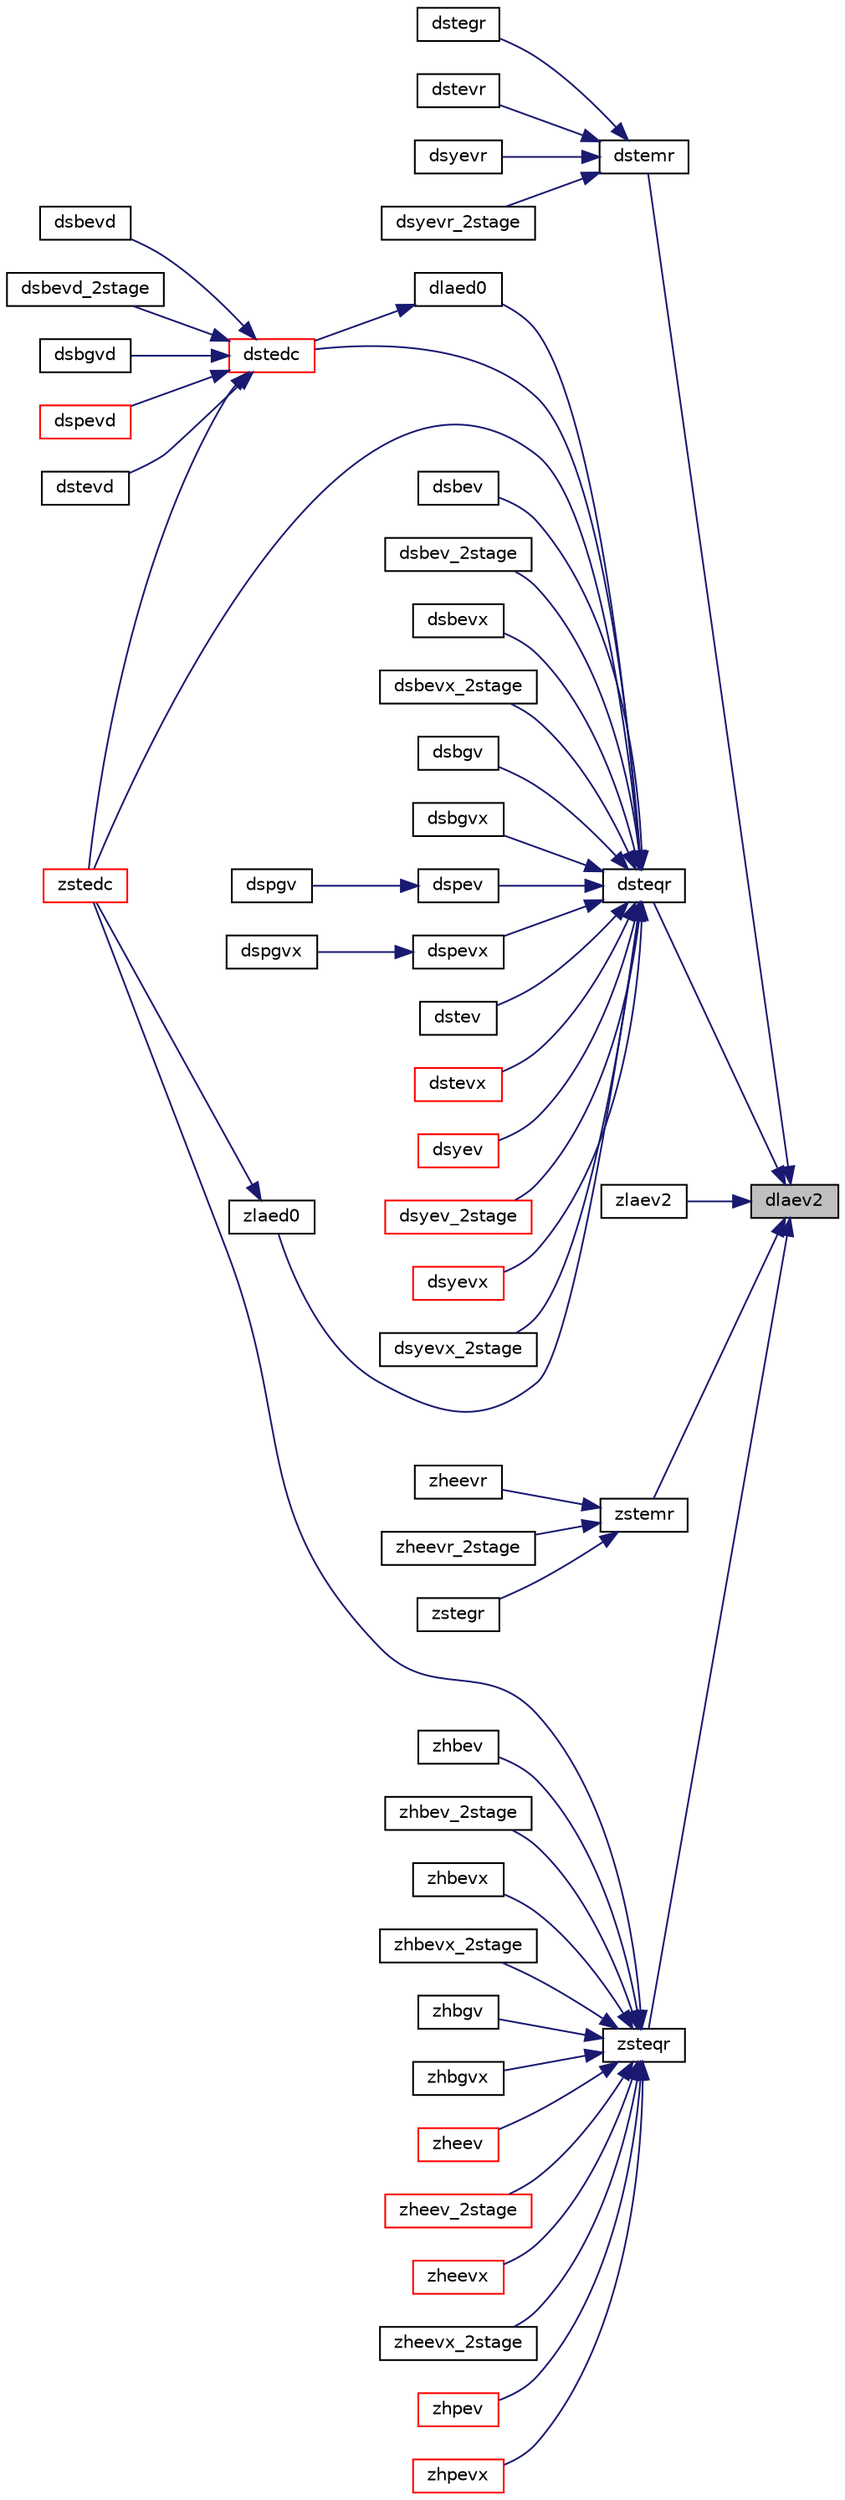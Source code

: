 digraph "dlaev2"
{
 // LATEX_PDF_SIZE
  edge [fontname="Helvetica",fontsize="10",labelfontname="Helvetica",labelfontsize="10"];
  node [fontname="Helvetica",fontsize="10",shape=record];
  rankdir="RL";
  Node1 [label="dlaev2",height=0.2,width=0.4,color="black", fillcolor="grey75", style="filled", fontcolor="black",tooltip="DLAEV2 computes the eigenvalues and eigenvectors of a 2-by-2 symmetric/Hermitian matrix."];
  Node1 -> Node2 [dir="back",color="midnightblue",fontsize="10",style="solid",fontname="Helvetica"];
  Node2 [label="dstemr",height=0.2,width=0.4,color="black", fillcolor="white", style="filled",URL="$dstemr_8f.html#a14daa3ac4e7b5d3712244f54ce40cc92",tooltip="DSTEMR"];
  Node2 -> Node3 [dir="back",color="midnightblue",fontsize="10",style="solid",fontname="Helvetica"];
  Node3 [label="dstegr",height=0.2,width=0.4,color="black", fillcolor="white", style="filled",URL="$dstegr_8f.html#ac5fa1f1c4eeb2f78df2ea644641392f6",tooltip="DSTEGR"];
  Node2 -> Node4 [dir="back",color="midnightblue",fontsize="10",style="solid",fontname="Helvetica"];
  Node4 [label="dstevr",height=0.2,width=0.4,color="black", fillcolor="white", style="filled",URL="$dstevr_8f.html#a323734560b8bd052fbc474dc2f0b5605",tooltip="DSTEVR computes the eigenvalues and, optionally, the left and/or right eigenvectors for OTHER matrice..."];
  Node2 -> Node5 [dir="back",color="midnightblue",fontsize="10",style="solid",fontname="Helvetica"];
  Node5 [label="dsyevr",height=0.2,width=0.4,color="black", fillcolor="white", style="filled",URL="$dsyevr_8f.html#aeed8a131adf56eaa2a9e5b1e0cce5718",tooltip="DSYEVR computes the eigenvalues and, optionally, the left and/or right eigenvectors for SY matrices"];
  Node2 -> Node6 [dir="back",color="midnightblue",fontsize="10",style="solid",fontname="Helvetica"];
  Node6 [label="dsyevr_2stage",height=0.2,width=0.4,color="black", fillcolor="white", style="filled",URL="$dsyevr__2stage_8f.html#ad00fd7c0f376019d33e5a194e6b92262",tooltip="DSYEVR_2STAGE computes the eigenvalues and, optionally, the left and/or right eigenvectors for SY mat..."];
  Node1 -> Node7 [dir="back",color="midnightblue",fontsize="10",style="solid",fontname="Helvetica"];
  Node7 [label="dsteqr",height=0.2,width=0.4,color="black", fillcolor="white", style="filled",URL="$dsteqr_8f.html#a47fe470e7a882c58d4cc49e2c6cb7c70",tooltip="DSTEQR"];
  Node7 -> Node8 [dir="back",color="midnightblue",fontsize="10",style="solid",fontname="Helvetica"];
  Node8 [label="dlaed0",height=0.2,width=0.4,color="black", fillcolor="white", style="filled",URL="$dlaed0_8f.html#aaf02cbdb9b6c3828bc027948666dfe95",tooltip="DLAED0 used by DSTEDC. Computes all eigenvalues and corresponding eigenvectors of an unreduced symmet..."];
  Node8 -> Node9 [dir="back",color="midnightblue",fontsize="10",style="solid",fontname="Helvetica"];
  Node9 [label="dstedc",height=0.2,width=0.4,color="red", fillcolor="white", style="filled",URL="$dstedc_8f.html#a998a22b03751a7e784b45a405251443c",tooltip="DSTEDC"];
  Node9 -> Node10 [dir="back",color="midnightblue",fontsize="10",style="solid",fontname="Helvetica"];
  Node10 [label="dsbevd",height=0.2,width=0.4,color="black", fillcolor="white", style="filled",URL="$dsbevd_8f.html#af8e2a8f5ea7f515fa0b5bd5ae8427322",tooltip="DSBEVD computes the eigenvalues and, optionally, the left and/or right eigenvectors for OTHER matrice..."];
  Node9 -> Node11 [dir="back",color="midnightblue",fontsize="10",style="solid",fontname="Helvetica"];
  Node11 [label="dsbevd_2stage",height=0.2,width=0.4,color="black", fillcolor="white", style="filled",URL="$dsbevd__2stage_8f.html#a972f824f8b9216991726b9d992db7cf5",tooltip="DSBEVD_2STAGE computes the eigenvalues and, optionally, the left and/or right eigenvectors for OTHER ..."];
  Node9 -> Node12 [dir="back",color="midnightblue",fontsize="10",style="solid",fontname="Helvetica"];
  Node12 [label="dsbgvd",height=0.2,width=0.4,color="black", fillcolor="white", style="filled",URL="$dsbgvd_8f.html#a5399550432eeee3ce0e4429f53bf4286",tooltip="DSBGVD"];
  Node9 -> Node13 [dir="back",color="midnightblue",fontsize="10",style="solid",fontname="Helvetica"];
  Node13 [label="dspevd",height=0.2,width=0.4,color="red", fillcolor="white", style="filled",URL="$dspevd_8f.html#a7dd8a9cc7cc531b8665db125165d5e8c",tooltip="DSPEVD computes the eigenvalues and, optionally, the left and/or right eigenvectors for OTHER matrice..."];
  Node9 -> Node15 [dir="back",color="midnightblue",fontsize="10",style="solid",fontname="Helvetica"];
  Node15 [label="dstevd",height=0.2,width=0.4,color="black", fillcolor="white", style="filled",URL="$dstevd_8f.html#a162dd4b59d335a08a8c9dfb8d984f0cc",tooltip="DSTEVD computes the eigenvalues and, optionally, the left and/or right eigenvectors for OTHER matrice..."];
  Node9 -> Node19 [dir="back",color="midnightblue",fontsize="10",style="solid",fontname="Helvetica"];
  Node19 [label="zstedc",height=0.2,width=0.4,color="red", fillcolor="white", style="filled",URL="$zstedc_8f.html#ad2afe42caaae114c617858e87082caf8",tooltip="ZSTEDC"];
  Node7 -> Node28 [dir="back",color="midnightblue",fontsize="10",style="solid",fontname="Helvetica"];
  Node28 [label="dsbev",height=0.2,width=0.4,color="black", fillcolor="white", style="filled",URL="$dsbev_8f.html#ad6db4d2faf998bf423820341e477e98f",tooltip="DSBEV computes the eigenvalues and, optionally, the left and/or right eigenvectors for OTHER matrices"];
  Node7 -> Node29 [dir="back",color="midnightblue",fontsize="10",style="solid",fontname="Helvetica"];
  Node29 [label="dsbev_2stage",height=0.2,width=0.4,color="black", fillcolor="white", style="filled",URL="$dsbev__2stage_8f.html#aa57d98303960d30584b35662a539bffb",tooltip="DSBEV_2STAGE computes the eigenvalues and, optionally, the left and/or right eigenvectors for OTHER m..."];
  Node7 -> Node30 [dir="back",color="midnightblue",fontsize="10",style="solid",fontname="Helvetica"];
  Node30 [label="dsbevx",height=0.2,width=0.4,color="black", fillcolor="white", style="filled",URL="$dsbevx_8f.html#a4b0b81bd79a12be53d13a172c8950995",tooltip="DSBEVX computes the eigenvalues and, optionally, the left and/or right eigenvectors for OTHER matrice..."];
  Node7 -> Node31 [dir="back",color="midnightblue",fontsize="10",style="solid",fontname="Helvetica"];
  Node31 [label="dsbevx_2stage",height=0.2,width=0.4,color="black", fillcolor="white", style="filled",URL="$dsbevx__2stage_8f.html#acb3c31bbcb04111d818e44f5596d7280",tooltip="DSBEVX_2STAGE computes the eigenvalues and, optionally, the left and/or right eigenvectors for OTHER ..."];
  Node7 -> Node32 [dir="back",color="midnightblue",fontsize="10",style="solid",fontname="Helvetica"];
  Node32 [label="dsbgv",height=0.2,width=0.4,color="black", fillcolor="white", style="filled",URL="$dsbgv_8f.html#a33924228a8f3dbde0a4f7e4e58e45267",tooltip="DSBGV"];
  Node7 -> Node33 [dir="back",color="midnightblue",fontsize="10",style="solid",fontname="Helvetica"];
  Node33 [label="dsbgvx",height=0.2,width=0.4,color="black", fillcolor="white", style="filled",URL="$dsbgvx_8f.html#ac1ea24e07f3e2522ef6e8e9768eea5c5",tooltip="DSBGVX"];
  Node7 -> Node34 [dir="back",color="midnightblue",fontsize="10",style="solid",fontname="Helvetica"];
  Node34 [label="dspev",height=0.2,width=0.4,color="black", fillcolor="white", style="filled",URL="$dspev_8f.html#aa31d35b52c937fdbacaa2e034d8bb52b",tooltip="DSPEV computes the eigenvalues and, optionally, the left and/or right eigenvectors for OTHER matrices"];
  Node34 -> Node35 [dir="back",color="midnightblue",fontsize="10",style="solid",fontname="Helvetica"];
  Node35 [label="dspgv",height=0.2,width=0.4,color="black", fillcolor="white", style="filled",URL="$dspgv_8f.html#a4e4203d1260f4deffe7679ac49af4f10",tooltip="DSPGV"];
  Node7 -> Node36 [dir="back",color="midnightblue",fontsize="10",style="solid",fontname="Helvetica"];
  Node36 [label="dspevx",height=0.2,width=0.4,color="black", fillcolor="white", style="filled",URL="$dspevx_8f.html#a07ee2c397b1b0f73e296f20f8d36990a",tooltip="DSPEVX computes the eigenvalues and, optionally, the left and/or right eigenvectors for OTHER matrice..."];
  Node36 -> Node37 [dir="back",color="midnightblue",fontsize="10",style="solid",fontname="Helvetica"];
  Node37 [label="dspgvx",height=0.2,width=0.4,color="black", fillcolor="white", style="filled",URL="$dspgvx_8f.html#a059beb16ce5345c3a2dfbf9692650401",tooltip="DSPGVX"];
  Node7 -> Node9 [dir="back",color="midnightblue",fontsize="10",style="solid",fontname="Helvetica"];
  Node7 -> Node38 [dir="back",color="midnightblue",fontsize="10",style="solid",fontname="Helvetica"];
  Node38 [label="dstev",height=0.2,width=0.4,color="black", fillcolor="white", style="filled",URL="$dstev_8f.html#aaa6df51cfd92c4ab08d41a54bf05c3ab",tooltip="DSTEV computes the eigenvalues and, optionally, the left and/or right eigenvectors for OTHER matrices"];
  Node7 -> Node39 [dir="back",color="midnightblue",fontsize="10",style="solid",fontname="Helvetica"];
  Node39 [label="dstevx",height=0.2,width=0.4,color="red", fillcolor="white", style="filled",URL="$dstevx_8f.html#a874417315bccf2de7547e30338da4101",tooltip="DSTEVX computes the eigenvalues and, optionally, the left and/or right eigenvectors for OTHER matrice..."];
  Node7 -> Node43 [dir="back",color="midnightblue",fontsize="10",style="solid",fontname="Helvetica"];
  Node43 [label="dsyev",height=0.2,width=0.4,color="red", fillcolor="white", style="filled",URL="$dsyev_8f.html#a442c43fca5493590f8f26cf42fed4044",tooltip="DSYEV computes the eigenvalues and, optionally, the left and/or right eigenvectors for SY matrices"];
  Node7 -> Node45 [dir="back",color="midnightblue",fontsize="10",style="solid",fontname="Helvetica"];
  Node45 [label="dsyev_2stage",height=0.2,width=0.4,color="red", fillcolor="white", style="filled",URL="$dsyev__2stage_8f.html#ae624a176ee6bb6e67613f22114f63106",tooltip="DSYEV_2STAGE computes the eigenvalues and, optionally, the left and/or right eigenvectors for SY matr..."];
  Node7 -> Node47 [dir="back",color="midnightblue",fontsize="10",style="solid",fontname="Helvetica"];
  Node47 [label="dsyevx",height=0.2,width=0.4,color="red", fillcolor="white", style="filled",URL="$dsyevx_8f.html#a68612cdf4ed1051c08f0b0735b8dfdea",tooltip="DSYEVX computes the eigenvalues and, optionally, the left and/or right eigenvectors for SY matrices"];
  Node7 -> Node49 [dir="back",color="midnightblue",fontsize="10",style="solid",fontname="Helvetica"];
  Node49 [label="dsyevx_2stage",height=0.2,width=0.4,color="black", fillcolor="white", style="filled",URL="$dsyevx__2stage_8f.html#ae4eebc2e2a39933908d6ffe64611bca1",tooltip="DSYEVX_2STAGE computes the eigenvalues and, optionally, the left and/or right eigenvectors for SY mat..."];
  Node7 -> Node50 [dir="back",color="midnightblue",fontsize="10",style="solid",fontname="Helvetica"];
  Node50 [label="zlaed0",height=0.2,width=0.4,color="black", fillcolor="white", style="filled",URL="$zlaed0_8f.html#a82c250dbb17c6cc124a5eee7ae99f08d",tooltip="ZLAED0 used by ZSTEDC. Computes all eigenvalues and corresponding eigenvectors of an unreduced symmet..."];
  Node50 -> Node19 [dir="back",color="midnightblue",fontsize="10",style="solid",fontname="Helvetica"];
  Node7 -> Node19 [dir="back",color="midnightblue",fontsize="10",style="solid",fontname="Helvetica"];
  Node1 -> Node51 [dir="back",color="midnightblue",fontsize="10",style="solid",fontname="Helvetica"];
  Node51 [label="zlaev2",height=0.2,width=0.4,color="black", fillcolor="white", style="filled",URL="$zlaev2_8f.html#a2c88323eb3b6e9f2804016783b6d472c",tooltip="ZLAEV2 computes the eigenvalues and eigenvectors of a 2-by-2 symmetric/Hermitian matrix."];
  Node1 -> Node52 [dir="back",color="midnightblue",fontsize="10",style="solid",fontname="Helvetica"];
  Node52 [label="zstemr",height=0.2,width=0.4,color="black", fillcolor="white", style="filled",URL="$zstemr_8f.html#a33d197e0d2be9d9528f815c947c5fda1",tooltip="ZSTEMR"];
  Node52 -> Node53 [dir="back",color="midnightblue",fontsize="10",style="solid",fontname="Helvetica"];
  Node53 [label="zheevr",height=0.2,width=0.4,color="black", fillcolor="white", style="filled",URL="$zheevr_8f.html#a60dd605c63d7183a4c289a4ab3df6df6",tooltip="ZHEEVR computes the eigenvalues and, optionally, the left and/or right eigenvectors for HE matrices"];
  Node52 -> Node54 [dir="back",color="midnightblue",fontsize="10",style="solid",fontname="Helvetica"];
  Node54 [label="zheevr_2stage",height=0.2,width=0.4,color="black", fillcolor="white", style="filled",URL="$zheevr__2stage_8f.html#adc7c95ab10d3a0d34802aa94939d4ad1",tooltip="ZHEEVR_2STAGE computes the eigenvalues and, optionally, the left and/or right eigenvectors for HE mat..."];
  Node52 -> Node55 [dir="back",color="midnightblue",fontsize="10",style="solid",fontname="Helvetica"];
  Node55 [label="zstegr",height=0.2,width=0.4,color="black", fillcolor="white", style="filled",URL="$zstegr_8f.html#a7827e0002f9668e3f3a0049e66c96ef0",tooltip="ZSTEGR"];
  Node1 -> Node56 [dir="back",color="midnightblue",fontsize="10",style="solid",fontname="Helvetica"];
  Node56 [label="zsteqr",height=0.2,width=0.4,color="black", fillcolor="white", style="filled",URL="$zsteqr_8f.html#a253c3755d52f1d8a0591190152375be4",tooltip="ZSTEQR"];
  Node56 -> Node57 [dir="back",color="midnightblue",fontsize="10",style="solid",fontname="Helvetica"];
  Node57 [label="zhbev",height=0.2,width=0.4,color="black", fillcolor="white", style="filled",URL="$zhbev_8f.html#a72184c03c8976891c11e42f3463c2d38",tooltip="ZHBEV computes the eigenvalues and, optionally, the left and/or right eigenvectors for OTHER matrices"];
  Node56 -> Node58 [dir="back",color="midnightblue",fontsize="10",style="solid",fontname="Helvetica"];
  Node58 [label="zhbev_2stage",height=0.2,width=0.4,color="black", fillcolor="white", style="filled",URL="$zhbev__2stage_8f.html#af637994a7cb287906efc0254d7d58f69",tooltip="ZHBEV_2STAGE computes the eigenvalues and, optionally, the left and/or right eigenvectors for OTHER m..."];
  Node56 -> Node59 [dir="back",color="midnightblue",fontsize="10",style="solid",fontname="Helvetica"];
  Node59 [label="zhbevx",height=0.2,width=0.4,color="black", fillcolor="white", style="filled",URL="$zhbevx_8f.html#ae5f2fa86e4c29e27fccf6cb9ea1c54a2",tooltip="ZHBEVX computes the eigenvalues and, optionally, the left and/or right eigenvectors for OTHER matrice..."];
  Node56 -> Node60 [dir="back",color="midnightblue",fontsize="10",style="solid",fontname="Helvetica"];
  Node60 [label="zhbevx_2stage",height=0.2,width=0.4,color="black", fillcolor="white", style="filled",URL="$zhbevx__2stage_8f.html#a42094c90148d11dd8eb7627231144c09",tooltip="ZHBEVX_2STAGE computes the eigenvalues and, optionally, the left and/or right eigenvectors for OTHER ..."];
  Node56 -> Node61 [dir="back",color="midnightblue",fontsize="10",style="solid",fontname="Helvetica"];
  Node61 [label="zhbgv",height=0.2,width=0.4,color="black", fillcolor="white", style="filled",URL="$zhbgv_8f.html#a76a8cfc758f8dc17ac37f6eed2ef18a4",tooltip="ZHBGV"];
  Node56 -> Node62 [dir="back",color="midnightblue",fontsize="10",style="solid",fontname="Helvetica"];
  Node62 [label="zhbgvx",height=0.2,width=0.4,color="black", fillcolor="white", style="filled",URL="$zhbgvx_8f.html#ae902a3301300bbb1a46459cb990192ad",tooltip="ZHBGVX"];
  Node56 -> Node63 [dir="back",color="midnightblue",fontsize="10",style="solid",fontname="Helvetica"];
  Node63 [label="zheev",height=0.2,width=0.4,color="red", fillcolor="white", style="filled",URL="$zheev_8f.html#af23fb5b3ae38072ef4890ba43d5cfea2",tooltip="ZHEEV computes the eigenvalues and, optionally, the left and/or right eigenvectors for HE matrices"];
  Node56 -> Node65 [dir="back",color="midnightblue",fontsize="10",style="solid",fontname="Helvetica"];
  Node65 [label="zheev_2stage",height=0.2,width=0.4,color="red", fillcolor="white", style="filled",URL="$zheev__2stage_8f.html#acb5dc319f9656b8f390480115d83795c",tooltip="ZHEEV_2STAGE computes the eigenvalues and, optionally, the left and/or right eigenvectors for HE matr..."];
  Node56 -> Node67 [dir="back",color="midnightblue",fontsize="10",style="solid",fontname="Helvetica"];
  Node67 [label="zheevx",height=0.2,width=0.4,color="red", fillcolor="white", style="filled",URL="$zheevx_8f.html#aabef68a9c7b10df7aef8f4fec89fddbe",tooltip="ZHEEVX computes the eigenvalues and, optionally, the left and/or right eigenvectors for HE matrices"];
  Node56 -> Node69 [dir="back",color="midnightblue",fontsize="10",style="solid",fontname="Helvetica"];
  Node69 [label="zheevx_2stage",height=0.2,width=0.4,color="black", fillcolor="white", style="filled",URL="$zheevx__2stage_8f.html#ac77d6b27ad8afec6f975d71a329c6c98",tooltip="ZHEEVX_2STAGE computes the eigenvalues and, optionally, the left and/or right eigenvectors for HE mat..."];
  Node56 -> Node70 [dir="back",color="midnightblue",fontsize="10",style="solid",fontname="Helvetica"];
  Node70 [label="zhpev",height=0.2,width=0.4,color="red", fillcolor="white", style="filled",URL="$zhpev_8f.html#a07f979a2315db5c8c22c0522c3793134",tooltip="ZHPEV computes the eigenvalues and, optionally, the left and/or right eigenvectors for OTHER matrices"];
  Node56 -> Node72 [dir="back",color="midnightblue",fontsize="10",style="solid",fontname="Helvetica"];
  Node72 [label="zhpevx",height=0.2,width=0.4,color="red", fillcolor="white", style="filled",URL="$zhpevx_8f.html#a5d02ab79a002e32a7fd26a9e8a8f5638",tooltip="ZHPEVX computes the eigenvalues and, optionally, the left and/or right eigenvectors for OTHER matrice..."];
  Node56 -> Node19 [dir="back",color="midnightblue",fontsize="10",style="solid",fontname="Helvetica"];
}

